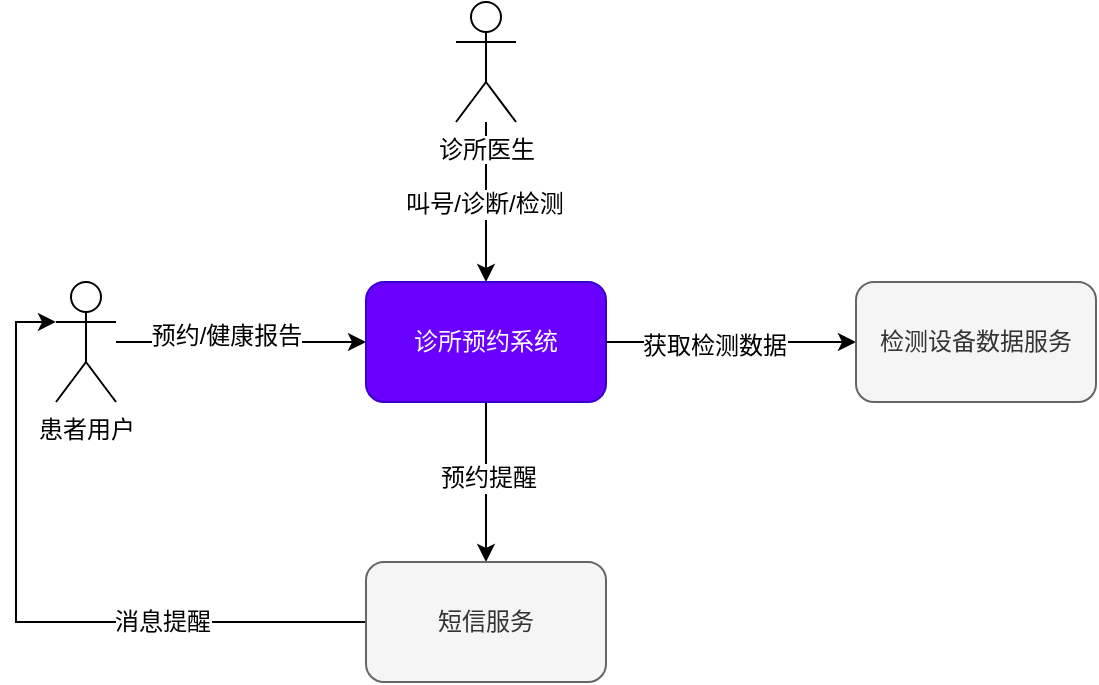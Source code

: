 <mxfile version="12.5.5" type="github">
  <diagram id="XMF1csOt-eKG5Jjr70nS" name="第 1 页">
    <mxGraphModel dx="1298" dy="800" grid="1" gridSize="10" guides="1" tooltips="1" connect="1" arrows="1" fold="1" page="1" pageScale="1" pageWidth="827" pageHeight="1169" math="0" shadow="0">
      <root>
        <mxCell id="0"/>
        <mxCell id="1" parent="0"/>
        <mxCell id="ok2jsvLDKa98uQjhFEfK-3" style="edgeStyle=orthogonalEdgeStyle;rounded=0;orthogonalLoop=1;jettySize=auto;html=1;entryX=0.5;entryY=0;entryDx=0;entryDy=0;" parent="1" source="ok2jsvLDKa98uQjhFEfK-1" target="ok2jsvLDKa98uQjhFEfK-2" edge="1">
          <mxGeometry relative="1" as="geometry"/>
        </mxCell>
        <mxCell id="ok2jsvLDKa98uQjhFEfK-11" value="叫号/诊断/检测" style="text;html=1;align=center;verticalAlign=middle;resizable=0;points=[];labelBackgroundColor=#ffffff;" parent="ok2jsvLDKa98uQjhFEfK-3" vertex="1" connectable="0">
          <mxGeometry x="0.028" y="-1" relative="1" as="geometry">
            <mxPoint as="offset"/>
          </mxGeometry>
        </mxCell>
        <mxCell id="ok2jsvLDKa98uQjhFEfK-1" value="诊所医生" style="shape=umlActor;verticalLabelPosition=bottom;labelBackgroundColor=#ffffff;verticalAlign=top;html=1;" parent="1" vertex="1">
          <mxGeometry x="390" y="140" width="30" height="60" as="geometry"/>
        </mxCell>
        <mxCell id="ok2jsvLDKa98uQjhFEfK-9" style="edgeStyle=orthogonalEdgeStyle;rounded=0;orthogonalLoop=1;jettySize=auto;html=1;" parent="1" source="ok2jsvLDKa98uQjhFEfK-2" target="ok2jsvLDKa98uQjhFEfK-8" edge="1">
          <mxGeometry relative="1" as="geometry"/>
        </mxCell>
        <mxCell id="ok2jsvLDKa98uQjhFEfK-12" value="获取检测数据" style="text;html=1;align=center;verticalAlign=middle;resizable=0;points=[];labelBackgroundColor=#ffffff;" parent="ok2jsvLDKa98uQjhFEfK-9" vertex="1" connectable="0">
          <mxGeometry x="-0.141" y="-2" relative="1" as="geometry">
            <mxPoint as="offset"/>
          </mxGeometry>
        </mxCell>
        <mxCell id="ok2jsvLDKa98uQjhFEfK-15" style="edgeStyle=orthogonalEdgeStyle;rounded=0;orthogonalLoop=1;jettySize=auto;html=1;" parent="1" source="ok2jsvLDKa98uQjhFEfK-2" target="ok2jsvLDKa98uQjhFEfK-13" edge="1">
          <mxGeometry relative="1" as="geometry"/>
        </mxCell>
        <mxCell id="ok2jsvLDKa98uQjhFEfK-17" value="预约提醒" style="text;html=1;align=center;verticalAlign=middle;resizable=0;points=[];labelBackgroundColor=#ffffff;" parent="ok2jsvLDKa98uQjhFEfK-15" vertex="1" connectable="0">
          <mxGeometry x="-0.059" y="1" relative="1" as="geometry">
            <mxPoint as="offset"/>
          </mxGeometry>
        </mxCell>
        <mxCell id="ok2jsvLDKa98uQjhFEfK-2" value="诊所预约系统" style="rounded=1;whiteSpace=wrap;html=1;fillColor=#6a00ff;strokeColor=#3700CC;fontColor=#ffffff;" parent="1" vertex="1">
          <mxGeometry x="345" y="280" width="120" height="60" as="geometry"/>
        </mxCell>
        <mxCell id="ok2jsvLDKa98uQjhFEfK-7" style="edgeStyle=orthogonalEdgeStyle;rounded=0;orthogonalLoop=1;jettySize=auto;html=1;entryX=0;entryY=0.5;entryDx=0;entryDy=0;" parent="1" source="ok2jsvLDKa98uQjhFEfK-4" target="ok2jsvLDKa98uQjhFEfK-2" edge="1">
          <mxGeometry relative="1" as="geometry"/>
        </mxCell>
        <mxCell id="ok2jsvLDKa98uQjhFEfK-10" value="预约/健康报告" style="text;html=1;align=center;verticalAlign=middle;resizable=0;points=[];labelBackgroundColor=#ffffff;" parent="ok2jsvLDKa98uQjhFEfK-7" vertex="1" connectable="0">
          <mxGeometry x="0.002" y="9" relative="1" as="geometry">
            <mxPoint x="-8" y="6" as="offset"/>
          </mxGeometry>
        </mxCell>
        <mxCell id="ok2jsvLDKa98uQjhFEfK-4" value="患者用户" style="shape=umlActor;verticalLabelPosition=bottom;labelBackgroundColor=#ffffff;verticalAlign=top;html=1;" parent="1" vertex="1">
          <mxGeometry x="190" y="280" width="30" height="60" as="geometry"/>
        </mxCell>
        <mxCell id="ok2jsvLDKa98uQjhFEfK-8" value="检测设备数据服务" style="rounded=1;whiteSpace=wrap;html=1;fillColor=#f5f5f5;strokeColor=#666666;fontColor=#333333;" parent="1" vertex="1">
          <mxGeometry x="590" y="280" width="120" height="60" as="geometry"/>
        </mxCell>
        <mxCell id="ok2jsvLDKa98uQjhFEfK-14" style="edgeStyle=orthogonalEdgeStyle;rounded=0;orthogonalLoop=1;jettySize=auto;html=1;entryX=0;entryY=0.333;entryDx=0;entryDy=0;entryPerimeter=0;" parent="1" source="ok2jsvLDKa98uQjhFEfK-13" target="ok2jsvLDKa98uQjhFEfK-4" edge="1">
          <mxGeometry relative="1" as="geometry">
            <mxPoint x="205" y="370" as="targetPoint"/>
          </mxGeometry>
        </mxCell>
        <mxCell id="ok2jsvLDKa98uQjhFEfK-16" value="消息提醒" style="text;html=1;align=center;verticalAlign=middle;resizable=0;points=[];labelBackgroundColor=#ffffff;" parent="ok2jsvLDKa98uQjhFEfK-14" vertex="1" connectable="0">
          <mxGeometry x="-0.409" relative="1" as="geometry">
            <mxPoint as="offset"/>
          </mxGeometry>
        </mxCell>
        <mxCell id="ok2jsvLDKa98uQjhFEfK-13" value="短信服务" style="rounded=1;whiteSpace=wrap;html=1;fillColor=#f5f5f5;strokeColor=#666666;fontColor=#333333;" parent="1" vertex="1">
          <mxGeometry x="345" y="420" width="120" height="60" as="geometry"/>
        </mxCell>
      </root>
    </mxGraphModel>
  </diagram>
</mxfile>
